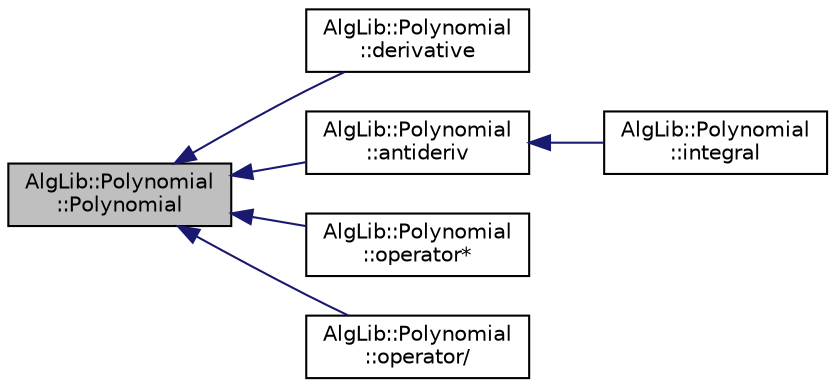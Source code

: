 digraph "AlgLib::Polynomial::Polynomial"
{
  edge [fontname="Helvetica",fontsize="10",labelfontname="Helvetica",labelfontsize="10"];
  node [fontname="Helvetica",fontsize="10",shape=record];
  rankdir="LR";
  Node1 [label="AlgLib::Polynomial\l::Polynomial",height=0.2,width=0.4,color="black", fillcolor="grey75", style="filled", fontcolor="black"];
  Node1 -> Node2 [dir="back",color="midnightblue",fontsize="10",style="solid",fontname="Helvetica"];
  Node2 [label="AlgLib::Polynomial\l::derivative",height=0.2,width=0.4,color="black", fillcolor="white", style="filled",URL="$class_alg_lib_1_1_polynomial.html#aae19d2ebb49d017d64a70c23c8294b4f"];
  Node1 -> Node3 [dir="back",color="midnightblue",fontsize="10",style="solid",fontname="Helvetica"];
  Node3 [label="AlgLib::Polynomial\l::antideriv",height=0.2,width=0.4,color="black", fillcolor="white", style="filled",URL="$class_alg_lib_1_1_polynomial.html#adba823edd7b425b451b2b550fe5727d0"];
  Node3 -> Node4 [dir="back",color="midnightblue",fontsize="10",style="solid",fontname="Helvetica"];
  Node4 [label="AlgLib::Polynomial\l::integral",height=0.2,width=0.4,color="black", fillcolor="white", style="filled",URL="$class_alg_lib_1_1_polynomial.html#a81380711ec4e7c9be6f0a4bfc608c301"];
  Node1 -> Node5 [dir="back",color="midnightblue",fontsize="10",style="solid",fontname="Helvetica"];
  Node5 [label="AlgLib::Polynomial\l::operator*",height=0.2,width=0.4,color="black", fillcolor="white", style="filled",URL="$class_alg_lib_1_1_polynomial.html#a68b9b745dabf414a81fb8d35e6f233ba"];
  Node1 -> Node6 [dir="back",color="midnightblue",fontsize="10",style="solid",fontname="Helvetica"];
  Node6 [label="AlgLib::Polynomial\l::operator/",height=0.2,width=0.4,color="black", fillcolor="white", style="filled",URL="$class_alg_lib_1_1_polynomial.html#a507bf9649c02111574112ddb0baf0973"];
}
